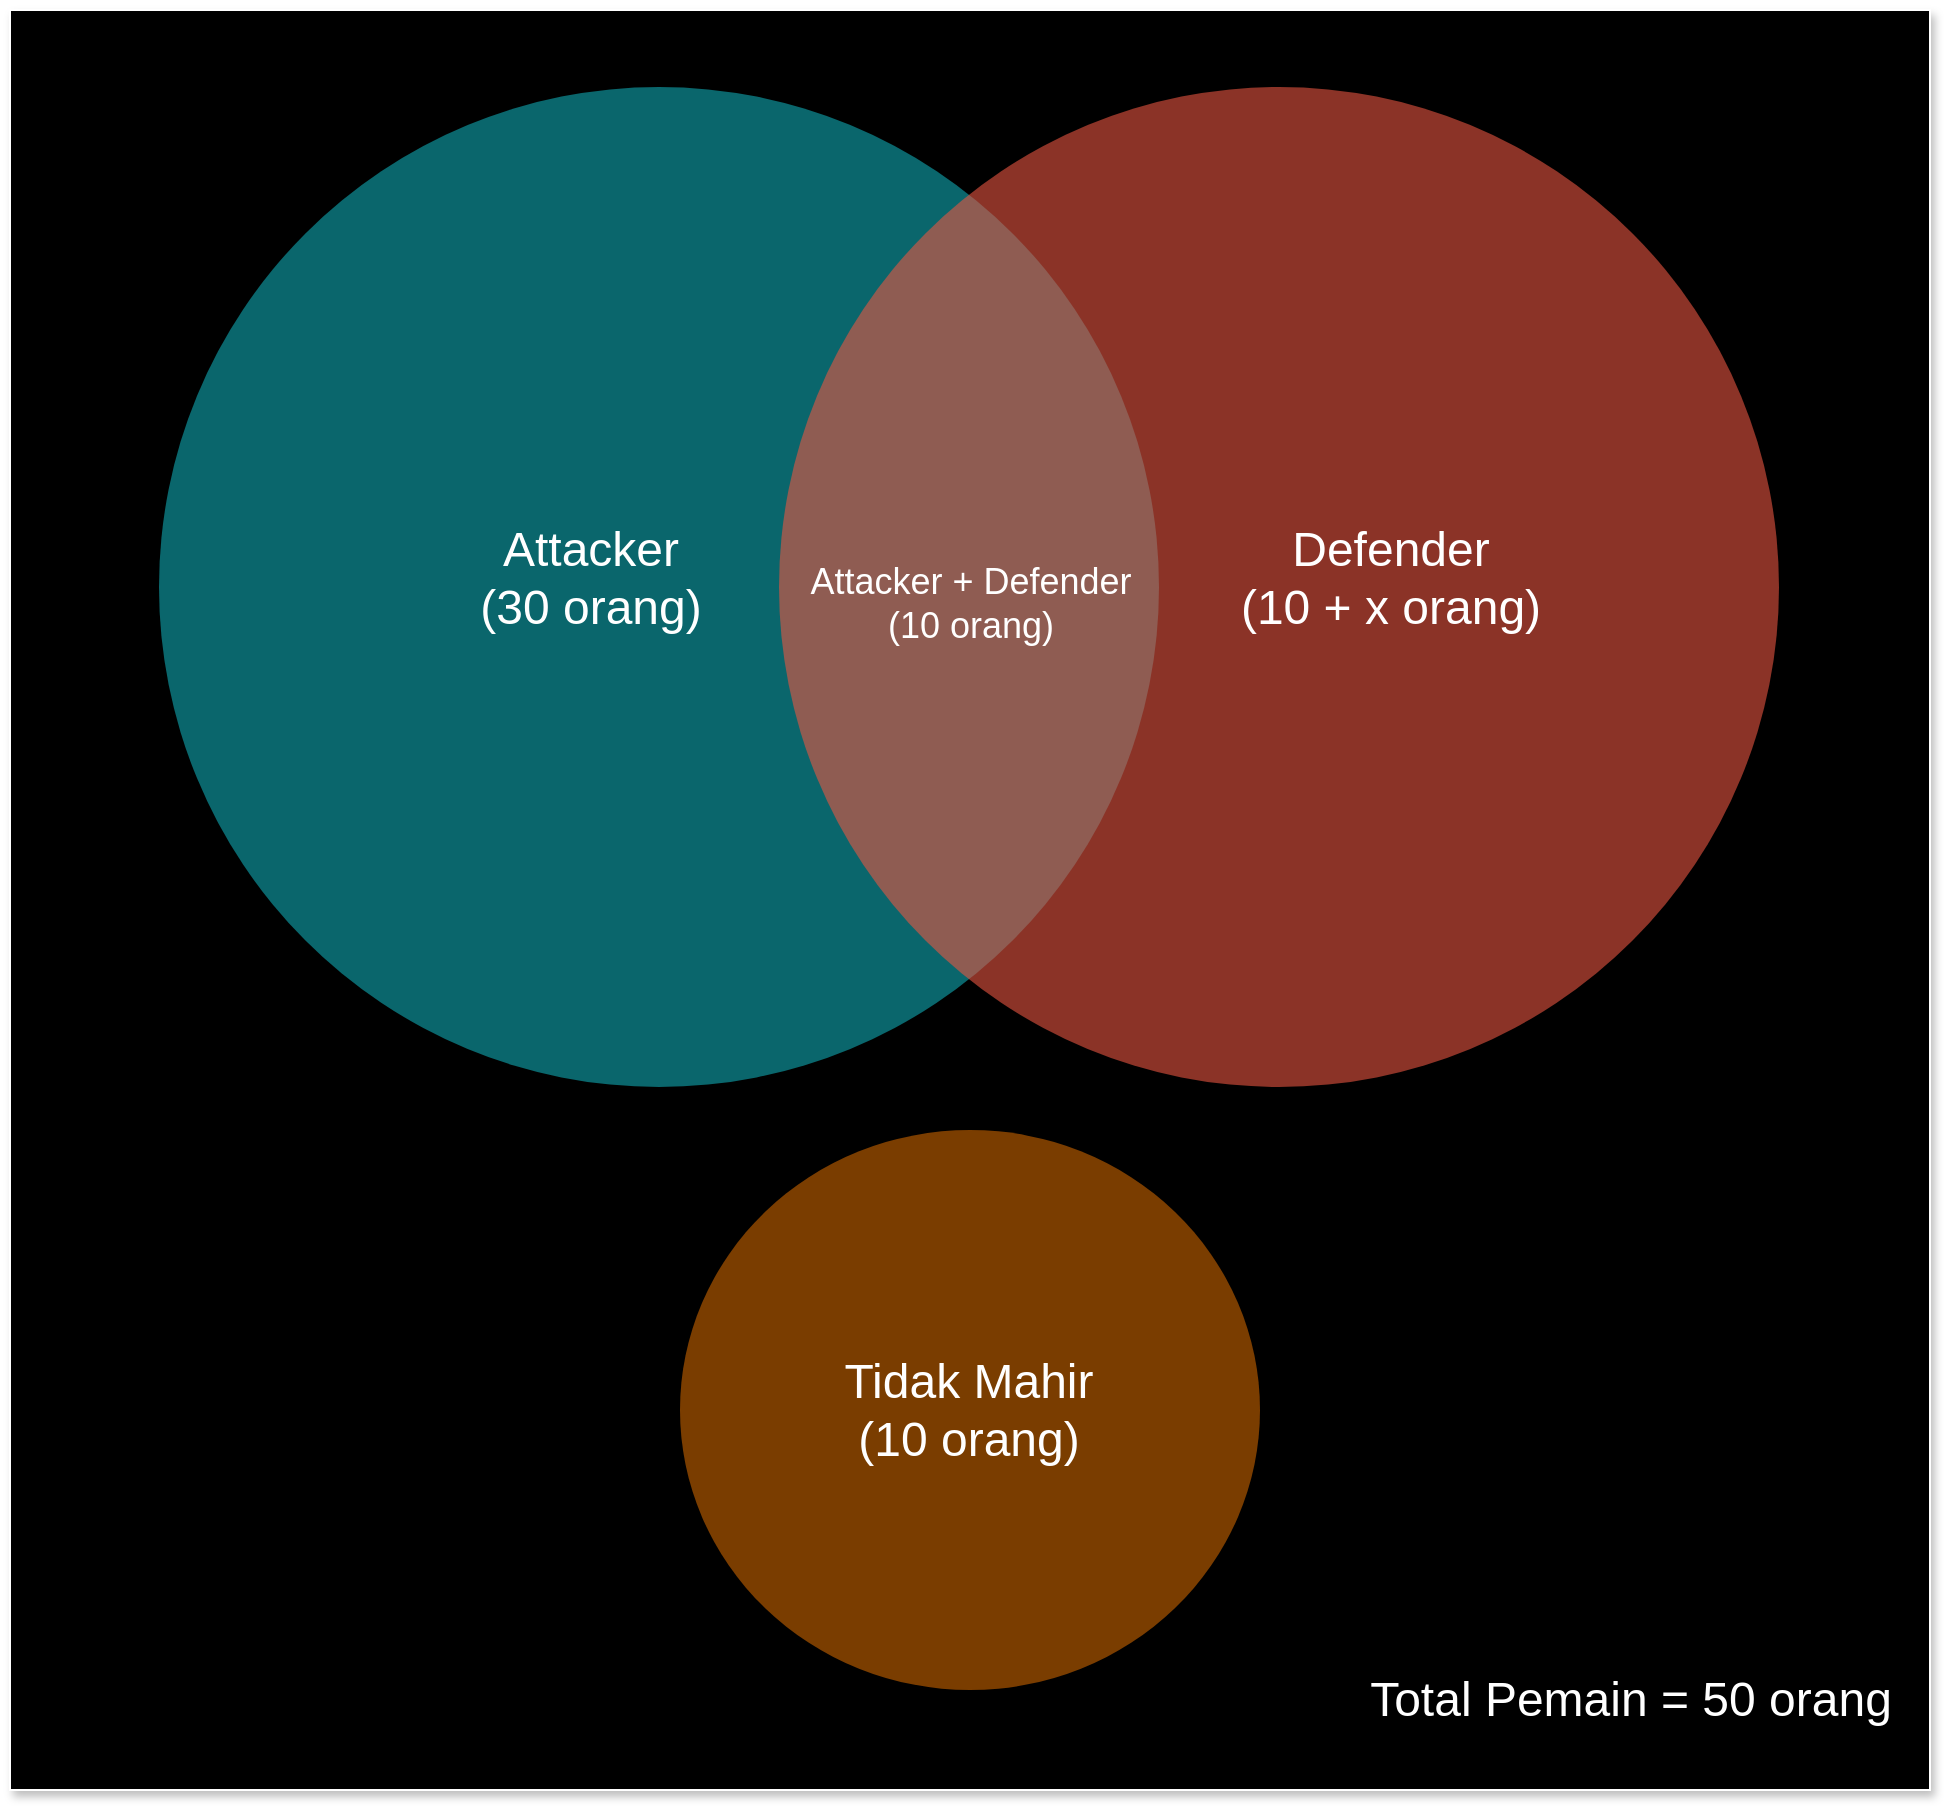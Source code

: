 <mxfile version="21.7.1" type="github">
  <diagram id="3228e29e-7158-1315-38df-8450db1d8a1d" name="Page-1">
    <mxGraphModel dx="1467" dy="1620" grid="1" gridSize="10" guides="1" tooltips="1" connect="1" arrows="1" fold="1" page="1" pageScale="1" pageWidth="1169" pageHeight="827" background="none" math="0" shadow="0">
      <root>
        <mxCell id="0" />
        <mxCell id="1" parent="0" />
        <mxCell id="qtrlOo8TX-hKeHI0bpzR-21542" value="" style="rounded=0;whiteSpace=wrap;html=1;fillColor=#000000;strokeColor=#FFFFFF;shadow=1;" vertex="1" parent="1">
          <mxGeometry x="105" y="-20" width="960" height="890" as="geometry" />
        </mxCell>
        <mxCell id="21532" value="" style="ellipse;fillColor=#12AAB5;opacity=60;strokeColor=none;html=1;fontColor=#FFFFFF;" parent="1" vertex="1">
          <mxGeometry x="179.5" y="18.5" width="500" height="500" as="geometry" />
        </mxCell>
        <mxCell id="21533" value="" style="ellipse;fillColor=#e85642;opacity=60;strokeColor=none;html=1;fontColor=#FFFFFF;" parent="1" vertex="1">
          <mxGeometry x="489.5" y="18.5" width="500" height="500" as="geometry" />
        </mxCell>
        <mxCell id="21534" value="Attacker&lt;br&gt;(30 orang)" style="text;fontSize=24;align=center;verticalAlign=middle;html=1;fontColor=#FFFFFF;" parent="1" vertex="1">
          <mxGeometry x="299.5" y="228.5" width="190" height="70" as="geometry" />
        </mxCell>
        <mxCell id="21535" value="Defender&lt;br&gt;(10 + x orang)" style="text;fontSize=24;align=center;verticalAlign=middle;html=1;fontColor=#FFFFFF;" parent="1" vertex="1">
          <mxGeometry x="699.5" y="228.5" width="190" height="70" as="geometry" />
        </mxCell>
        <mxCell id="21537" value="Attacker + Defender&lt;br style=&quot;font-size: 18px;&quot;&gt;(10 orang)" style="text;align=center;html=1;fontColor=#FFFFFF;fontSize=18;" parent="1" vertex="1">
          <mxGeometry x="565" y="248.5" width="40" height="40" as="geometry" />
        </mxCell>
        <mxCell id="qtrlOo8TX-hKeHI0bpzR-21544" value="" style="ellipse;fillColor=#CC6600;opacity=60;strokeColor=none;html=1;fontColor=#FFFFFF;gradientColor=none;" vertex="1" parent="1">
          <mxGeometry x="440" y="540" width="290" height="280" as="geometry" />
        </mxCell>
        <mxCell id="qtrlOo8TX-hKeHI0bpzR-21540" value="Tidak Mahir&lt;br&gt;(10 orang)" style="text;fontSize=24;align=center;verticalAlign=middle;html=1;fontColor=#FFFFFF;" vertex="1" parent="1">
          <mxGeometry x="489" y="645" width="190" height="70" as="geometry" />
        </mxCell>
        <mxCell id="qtrlOo8TX-hKeHI0bpzR-21545" value="Total Pemain = 50 orang" style="text;fontSize=24;align=center;verticalAlign=middle;html=1;fontColor=#FFFFFF;" vertex="1" parent="1">
          <mxGeometry x="820" y="790" width="190" height="70" as="geometry" />
        </mxCell>
      </root>
    </mxGraphModel>
  </diagram>
</mxfile>
